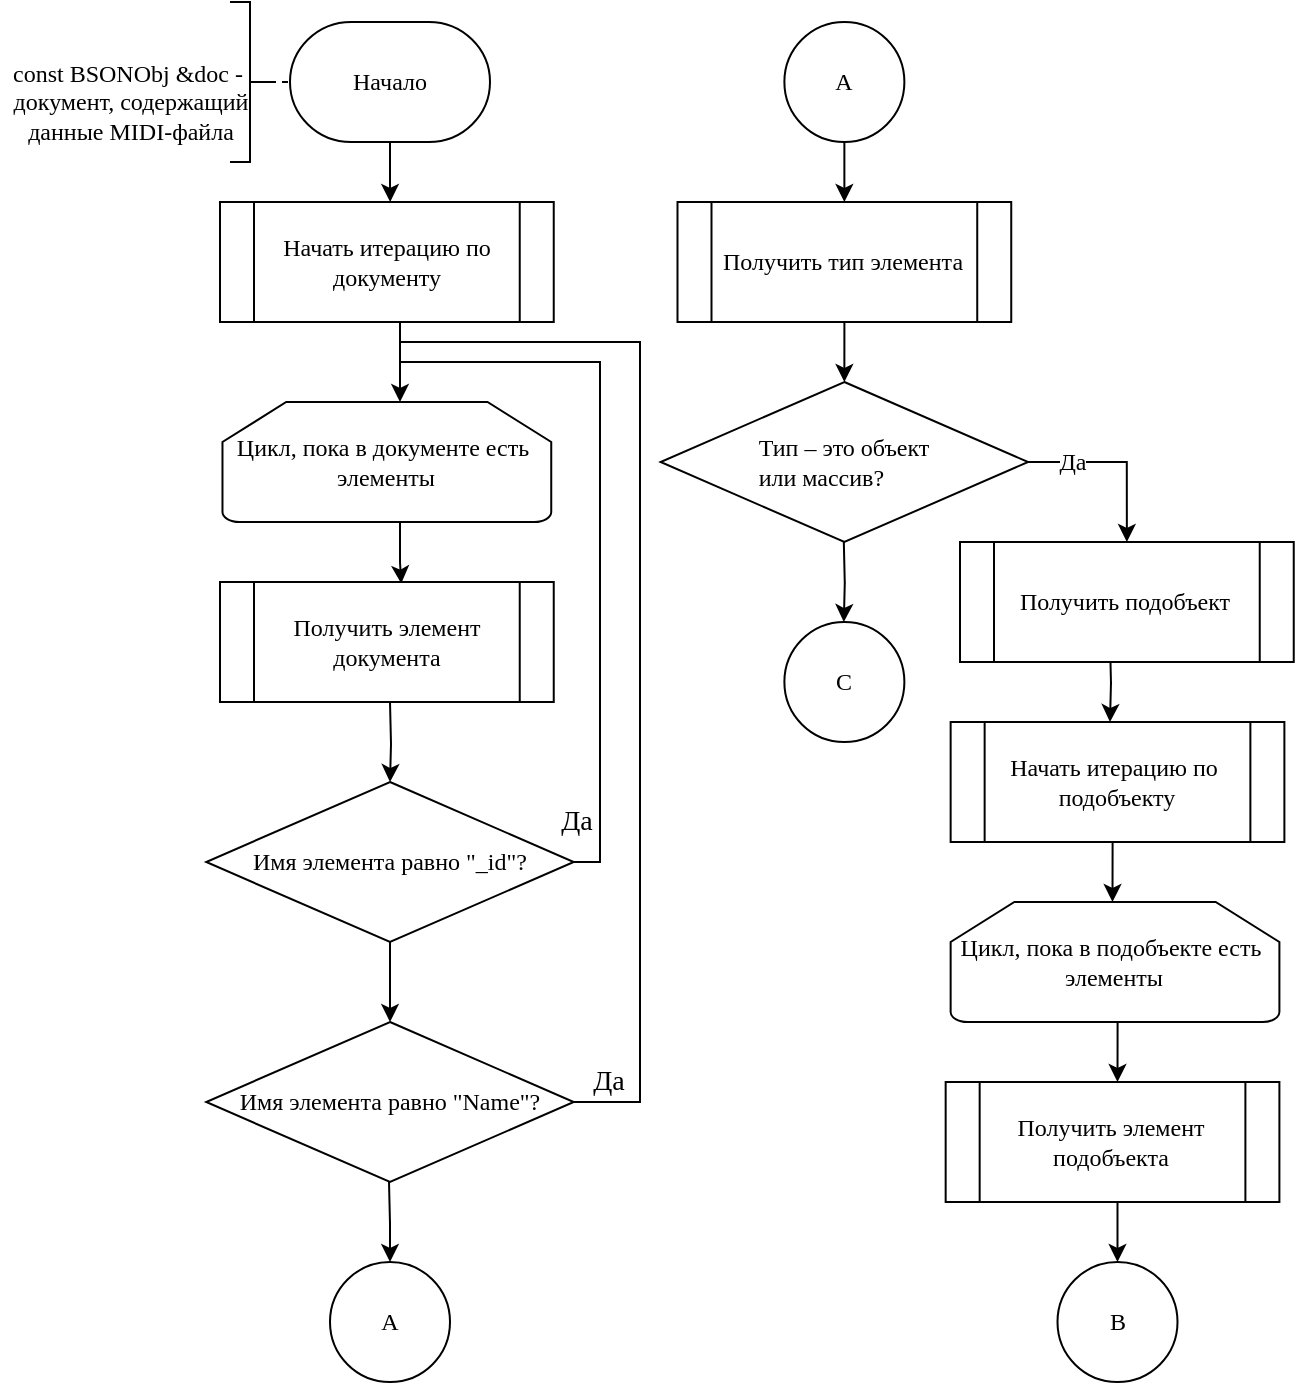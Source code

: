 <mxfile version="18.1.3" type="device"><diagram id="t8LjglrZgwKPNqo8UtxT" name="Page-1"><mxGraphModel dx="1355" dy="2482" grid="1" gridSize="10" guides="1" tooltips="1" connect="1" arrows="1" fold="1" page="1" pageScale="1" pageWidth="827" pageHeight="1169" math="0" shadow="0"><root><mxCell id="0"/><mxCell id="1" parent="0"/><mxCell id="xtfvUBuFmK7BWr3Jg3TW-275" style="edgeStyle=orthogonalEdgeStyle;rounded=0;orthogonalLoop=1;jettySize=auto;html=1;entryX=0;entryY=0.5;entryDx=0;entryDy=0;entryPerimeter=0;fontFamily=Times New Roman;dashed=1;" edge="1" parent="1" source="xtfvUBuFmK7BWr3Jg3TW-276"><mxGeometry relative="1" as="geometry"><mxPoint x="1115" y="-160" as="targetPoint"/></mxGeometry></mxCell><mxCell id="xtfvUBuFmK7BWr3Jg3TW-276" value="" style="strokeWidth=1;html=1;shape=mxgraph.flowchart.annotation_2;align=left;labelPosition=right;pointerEvents=1;rotation=-180;" vertex="1" parent="1"><mxGeometry x="1045" y="-200" width="20" height="80" as="geometry"/></mxCell><mxCell id="xtfvUBuFmK7BWr3Jg3TW-277" style="edgeStyle=orthogonalEdgeStyle;rounded=0;orthogonalLoop=1;jettySize=auto;html=1;fontFamily=Times New Roman;fontSize=12;" edge="1" parent="1" source="xtfvUBuFmK7BWr3Jg3TW-278"><mxGeometry relative="1" as="geometry"><mxPoint x="1125.095" y="-100" as="targetPoint"/></mxGeometry></mxCell><mxCell id="xtfvUBuFmK7BWr3Jg3TW-278" value="&lt;font face=&quot;Times New Roman&quot;&gt;Начало&lt;/font&gt;" style="strokeWidth=1;html=1;shape=mxgraph.flowchart.terminator;whiteSpace=wrap;" vertex="1" parent="1"><mxGeometry x="1075" y="-190" width="100" height="60" as="geometry"/></mxCell><mxCell id="xtfvUBuFmK7BWr3Jg3TW-279" value="const BSONObj &amp;amp;doc -&amp;nbsp;&lt;br&gt;документ, содержащий&lt;br&gt;данные MIDI-файла" style="text;html=1;align=center;verticalAlign=middle;resizable=0;points=[];autosize=1;strokeColor=none;fillColor=none;fontFamily=Times New Roman;" vertex="1" parent="1"><mxGeometry x="930" y="-175" width="130" height="50" as="geometry"/></mxCell><mxCell id="xtfvUBuFmK7BWr3Jg3TW-280" style="edgeStyle=orthogonalEdgeStyle;rounded=0;orthogonalLoop=1;jettySize=auto;html=1;exitX=0.5;exitY=1;exitDx=0;exitDy=0;fontFamily=Times New Roman;fontSize=12;" edge="1" parent="1" target="xtfvUBuFmK7BWr3Jg3TW-283"><mxGeometry relative="1" as="geometry"><mxPoint x="1125" y="150" as="sourcePoint"/><mxPoint x="1135.5" y="200" as="targetPoint"/></mxGeometry></mxCell><mxCell id="xtfvUBuFmK7BWr3Jg3TW-281" style="edgeStyle=orthogonalEdgeStyle;rounded=0;orthogonalLoop=1;jettySize=auto;html=1;fontFamily=Times New Roman;fontSize=14;startArrow=none;startFill=0;endArrow=none;endFill=0;" edge="1" parent="1" source="xtfvUBuFmK7BWr3Jg3TW-283"><mxGeometry relative="1" as="geometry"><mxPoint x="1130" y="-20" as="targetPoint"/><Array as="points"><mxPoint x="1230" y="230"/><mxPoint x="1230" y="-20"/></Array></mxGeometry></mxCell><mxCell id="xtfvUBuFmK7BWr3Jg3TW-282" value="Да" style="edgeLabel;html=1;align=center;verticalAlign=middle;resizable=0;points=[];fontSize=14;fontFamily=Times New Roman;" vertex="1" connectable="0" parent="xtfvUBuFmK7BWr3Jg3TW-281"><mxGeometry x="-0.976" y="3" relative="1" as="geometry"><mxPoint x="-4" y="-17" as="offset"/></mxGeometry></mxCell><mxCell id="xtfvUBuFmK7BWr3Jg3TW-283" value="&lt;div style=&quot;text-align: start;&quot;&gt;Имя элемента равно &quot;_id&quot;?&lt;/div&gt;" style="rhombus;whiteSpace=wrap;html=1;fontFamily=Times New Roman;fontSize=12;strokeWidth=1;" vertex="1" parent="1"><mxGeometry x="1033.13" y="190" width="183.75" height="80" as="geometry"/></mxCell><mxCell id="xtfvUBuFmK7BWr3Jg3TW-284" style="edgeStyle=orthogonalEdgeStyle;rounded=0;orthogonalLoop=1;jettySize=auto;html=1;fontFamily=Times New Roman;fontSize=14;startArrow=none;startFill=0;endArrow=none;endFill=0;" edge="1" parent="1" source="xtfvUBuFmK7BWr3Jg3TW-286"><mxGeometry relative="1" as="geometry"><mxPoint x="1130" y="-30" as="targetPoint"/><Array as="points"><mxPoint x="1250" y="350"/><mxPoint x="1250" y="-30"/></Array></mxGeometry></mxCell><mxCell id="xtfvUBuFmK7BWr3Jg3TW-285" value="Да" style="edgeLabel;html=1;align=center;verticalAlign=middle;resizable=0;points=[];fontSize=14;fontFamily=Times New Roman;" vertex="1" connectable="0" parent="xtfvUBuFmK7BWr3Jg3TW-284"><mxGeometry x="-0.938" relative="1" as="geometry"><mxPoint y="-10" as="offset"/></mxGeometry></mxCell><mxCell id="xtfvUBuFmK7BWr3Jg3TW-286" value="&lt;span style=&quot;text-align: start;&quot;&gt;Имя элемента равно &quot;Name&quot;?&lt;/span&gt;" style="rhombus;whiteSpace=wrap;html=1;fontFamily=Times New Roman;fontSize=12;strokeWidth=1;" vertex="1" parent="1"><mxGeometry x="1033.13" y="310" width="183.75" height="80" as="geometry"/></mxCell><mxCell id="xtfvUBuFmK7BWr3Jg3TW-287" style="edgeStyle=orthogonalEdgeStyle;rounded=0;orthogonalLoop=1;jettySize=auto;html=1;exitX=0.5;exitY=1;exitDx=0;exitDy=0;fontFamily=Times New Roman;fontSize=12;entryX=0.5;entryY=0;entryDx=0;entryDy=0;" edge="1" parent="1" source="xtfvUBuFmK7BWr3Jg3TW-283" target="xtfvUBuFmK7BWr3Jg3TW-286"><mxGeometry relative="1" as="geometry"><mxPoint x="1135" y="160" as="sourcePoint"/><mxPoint x="1135.1" y="200.058" as="targetPoint"/></mxGeometry></mxCell><mxCell id="xtfvUBuFmK7BWr3Jg3TW-288" style="edgeStyle=orthogonalEdgeStyle;rounded=0;orthogonalLoop=1;jettySize=auto;html=1;exitX=0.5;exitY=1;exitDx=0;exitDy=0;fontFamily=Times New Roman;fontSize=12;entryX=0.5;entryY=0;entryDx=0;entryDy=0;" edge="1" parent="1" target="xtfvUBuFmK7BWr3Jg3TW-289"><mxGeometry relative="1" as="geometry"><mxPoint x="1124.5" y="390" as="sourcePoint"/><mxPoint x="1124.5" y="430" as="targetPoint"/></mxGeometry></mxCell><mxCell id="xtfvUBuFmK7BWr3Jg3TW-289" value="А" style="ellipse;whiteSpace=wrap;html=1;aspect=fixed;fontFamily=Times New Roman;fontSize=12;strokeWidth=1;" vertex="1" parent="1"><mxGeometry x="1095" y="430" width="60" height="60" as="geometry"/></mxCell><mxCell id="xtfvUBuFmK7BWr3Jg3TW-290" style="edgeStyle=orthogonalEdgeStyle;rounded=0;orthogonalLoop=1;jettySize=auto;html=1;exitX=0.5;exitY=1;exitDx=0;exitDy=0;entryX=0.5;entryY=0;entryDx=0;entryDy=0;fontFamily=Times New Roman;fontSize=12;" edge="1" parent="1" target="xtfvUBuFmK7BWr3Jg3TW-308"><mxGeometry relative="1" as="geometry"><mxPoint x="1348.44" y="-10" as="targetPoint"/><mxPoint x="1345.94" y="-40" as="sourcePoint"/></mxGeometry></mxCell><mxCell id="xtfvUBuFmK7BWr3Jg3TW-291" value="C" style="ellipse;whiteSpace=wrap;html=1;aspect=fixed;fontFamily=Times New Roman;fontSize=12;strokeWidth=1;" vertex="1" parent="1"><mxGeometry x="1322.19" y="110" width="60" height="60" as="geometry"/></mxCell><mxCell id="xtfvUBuFmK7BWr3Jg3TW-292" style="edgeStyle=orthogonalEdgeStyle;rounded=0;orthogonalLoop=1;jettySize=auto;html=1;exitX=0.5;exitY=1;exitDx=0;exitDy=0;entryX=0.5;entryY=0;entryDx=0;entryDy=0;fontFamily=Times New Roman;fontSize=14;startArrow=none;startFill=0;endArrow=classic;endFill=1;" edge="1" parent="1" source="xtfvUBuFmK7BWr3Jg3TW-293" target="xtfvUBuFmK7BWr3Jg3TW-307"><mxGeometry relative="1" as="geometry"/></mxCell><mxCell id="xtfvUBuFmK7BWr3Jg3TW-293" value="А" style="ellipse;whiteSpace=wrap;html=1;aspect=fixed;fontFamily=Times New Roman;fontSize=12;strokeWidth=1;" vertex="1" parent="1"><mxGeometry x="1322.19" y="-190" width="60" height="60" as="geometry"/></mxCell><mxCell id="xtfvUBuFmK7BWr3Jg3TW-294" style="edgeStyle=orthogonalEdgeStyle;rounded=0;orthogonalLoop=1;jettySize=auto;html=1;exitX=1;exitY=0.5;exitDx=0;exitDy=0;entryX=0.5;entryY=0;entryDx=0;entryDy=0;fontFamily=Times New Roman;fontSize=12;endArrow=classic;endFill=1;" edge="1" parent="1" source="xtfvUBuFmK7BWr3Jg3TW-308" target="xtfvUBuFmK7BWr3Jg3TW-309"><mxGeometry relative="1" as="geometry"><mxPoint x="1448.75" y="30.0" as="sourcePoint"/><mxPoint x="1485" y="60.0" as="targetPoint"/></mxGeometry></mxCell><mxCell id="xtfvUBuFmK7BWr3Jg3TW-295" value="Да" style="edgeLabel;html=1;align=center;verticalAlign=middle;resizable=0;points=[];fontSize=12;fontFamily=Times New Roman;" vertex="1" connectable="0" parent="xtfvUBuFmK7BWr3Jg3TW-294"><mxGeometry x="-0.222" y="-1" relative="1" as="geometry"><mxPoint x="-13" y="-1" as="offset"/></mxGeometry></mxCell><mxCell id="xtfvUBuFmK7BWr3Jg3TW-296" style="edgeStyle=orthogonalEdgeStyle;rounded=0;orthogonalLoop=1;jettySize=auto;html=1;exitX=0.5;exitY=1;exitDx=0;exitDy=0;entryX=0.5;entryY=0;entryDx=0;entryDy=0;fontFamily=Times New Roman;fontSize=12;endArrow=classic;endFill=1;" edge="1" parent="1"><mxGeometry relative="1" as="geometry"><mxPoint x="1351.91" y="70.0" as="sourcePoint"/><mxPoint x="1351.91" y="110" as="targetPoint"/></mxGeometry></mxCell><mxCell id="xtfvUBuFmK7BWr3Jg3TW-297" style="edgeStyle=orthogonalEdgeStyle;rounded=0;orthogonalLoop=1;jettySize=auto;html=1;exitX=0.5;exitY=1;exitDx=0;exitDy=0;fontFamily=Times New Roman;fontSize=12;entryX=0.5;entryY=0;entryDx=0;entryDy=0;" edge="1" parent="1"><mxGeometry relative="1" as="geometry"><mxPoint x="1485" y="120.0" as="sourcePoint"/><mxPoint x="1485" y="160" as="targetPoint"/></mxGeometry></mxCell><mxCell id="xtfvUBuFmK7BWr3Jg3TW-298" style="edgeStyle=orthogonalEdgeStyle;rounded=0;orthogonalLoop=1;jettySize=auto;html=1;exitX=0.5;exitY=1;exitDx=0;exitDy=0;fontFamily=Times New Roman;fontSize=12;entryX=0.5;entryY=0;entryDx=0;entryDy=0;entryPerimeter=0;" edge="1" parent="1"><mxGeometry relative="1" as="geometry"><mxPoint x="1485" y="220" as="sourcePoint"/><mxPoint x="1486.25" y="250" as="targetPoint"/></mxGeometry></mxCell><mxCell id="xtfvUBuFmK7BWr3Jg3TW-299" style="edgeStyle=orthogonalEdgeStyle;rounded=0;orthogonalLoop=1;jettySize=auto;html=1;exitX=0.5;exitY=1;exitDx=0;exitDy=0;fontFamily=Times New Roman;fontSize=12;exitPerimeter=0;entryX=0.5;entryY=0;entryDx=0;entryDy=0;" edge="1" parent="1"><mxGeometry relative="1" as="geometry"><mxPoint x="1486.25" y="310" as="sourcePoint"/><mxPoint x="1488.75" y="340" as="targetPoint"/></mxGeometry></mxCell><mxCell id="xtfvUBuFmK7BWr3Jg3TW-300" style="edgeStyle=orthogonalEdgeStyle;rounded=0;orthogonalLoop=1;jettySize=auto;html=1;exitX=0.5;exitY=1;exitDx=0;exitDy=0;fontFamily=Times New Roman;fontSize=12;entryX=0.5;entryY=0;entryDx=0;entryDy=0;" edge="1" parent="1" target="xtfvUBuFmK7BWr3Jg3TW-301"><mxGeometry relative="1" as="geometry"><mxPoint x="1488.75" y="400" as="sourcePoint"/><mxPoint x="1488.5" y="450" as="targetPoint"/></mxGeometry></mxCell><mxCell id="xtfvUBuFmK7BWr3Jg3TW-301" value="B" style="ellipse;whiteSpace=wrap;html=1;aspect=fixed;fontFamily=Times New Roman;fontSize=12;strokeWidth=1;" vertex="1" parent="1"><mxGeometry x="1458.75" y="430" width="60" height="60" as="geometry"/></mxCell><mxCell id="xtfvUBuFmK7BWr3Jg3TW-302" style="edgeStyle=orthogonalEdgeStyle;rounded=0;orthogonalLoop=1;jettySize=auto;html=1;exitX=0.5;exitY=1;exitDx=0;exitDy=0;fontFamily=Times New Roman;fontSize=14;startArrow=none;startFill=0;endArrow=classic;endFill=1;" edge="1" parent="1" source="xtfvUBuFmK7BWr3Jg3TW-303" target="xtfvUBuFmK7BWr3Jg3TW-305"><mxGeometry relative="1" as="geometry"><Array as="points"><mxPoint x="1130" y="-40"/></Array></mxGeometry></mxCell><mxCell id="xtfvUBuFmK7BWr3Jg3TW-303" value="&lt;p style=&quot;margin: 0cm;&quot; class=&quot;MsoNormal&quot;&gt;Начать итерацию по документу&lt;/p&gt;" style="shape=process;whiteSpace=wrap;html=1;backgroundOutline=1;fontFamily=Times New Roman;fontSize=12;strokeWidth=1;" vertex="1" parent="1"><mxGeometry x="1040" y="-100" width="166.87" height="60" as="geometry"/></mxCell><mxCell id="xtfvUBuFmK7BWr3Jg3TW-304" style="edgeStyle=orthogonalEdgeStyle;rounded=0;orthogonalLoop=1;jettySize=auto;html=1;entryX=0.543;entryY=0.013;entryDx=0;entryDy=0;fontFamily=Times New Roman;fontSize=14;startArrow=none;startFill=0;endArrow=classic;endFill=1;entryPerimeter=0;" edge="1" parent="1" source="xtfvUBuFmK7BWr3Jg3TW-305" target="xtfvUBuFmK7BWr3Jg3TW-306"><mxGeometry relative="1" as="geometry"><Array as="points"><mxPoint x="1130" y="80"/><mxPoint x="1131" y="80"/></Array></mxGeometry></mxCell><mxCell id="xtfvUBuFmK7BWr3Jg3TW-305" value="&lt;font face=&quot;Times New Roman&quot;&gt;Цикл, пока в документе есть&amp;nbsp;&lt;br&gt;элементы&lt;br&gt;&lt;/font&gt;" style="strokeWidth=1;html=1;shape=mxgraph.flowchart.loop_limit;whiteSpace=wrap;" vertex="1" parent="1"><mxGeometry x="1041.24" width="164.38" height="60" as="geometry"/></mxCell><mxCell id="xtfvUBuFmK7BWr3Jg3TW-306" value="&lt;p style=&quot;margin: 0cm;&quot; class=&quot;MsoNormal&quot;&gt;Получить элемент&lt;/p&gt;&lt;p style=&quot;margin: 0cm;&quot; class=&quot;MsoNormal&quot;&gt;документа&lt;/p&gt;" style="shape=process;whiteSpace=wrap;html=1;backgroundOutline=1;fontFamily=Times New Roman;fontSize=12;strokeWidth=1;" vertex="1" parent="1"><mxGeometry x="1040" y="90" width="166.87" height="60" as="geometry"/></mxCell><mxCell id="xtfvUBuFmK7BWr3Jg3TW-307" value="&lt;p style=&quot;margin: 0cm;&quot; class=&quot;MsoNormal&quot;&gt;Получить тип элемента&lt;/p&gt;" style="shape=process;whiteSpace=wrap;html=1;backgroundOutline=1;fontFamily=Times New Roman;fontSize=12;strokeWidth=1;" vertex="1" parent="1"><mxGeometry x="1268.75" y="-100" width="166.87" height="60" as="geometry"/></mxCell><mxCell id="xtfvUBuFmK7BWr3Jg3TW-308" value="&lt;div style=&quot;text-align: start;&quot;&gt;Тип – это объект&lt;/div&gt;&lt;div style=&quot;text-align: start;&quot;&gt;или массив?&lt;/div&gt;" style="rhombus;whiteSpace=wrap;html=1;fontFamily=Times New Roman;fontSize=12;strokeWidth=1;" vertex="1" parent="1"><mxGeometry x="1260.31" y="-10" width="183.75" height="80" as="geometry"/></mxCell><mxCell id="xtfvUBuFmK7BWr3Jg3TW-309" value="&lt;p style=&quot;margin: 0cm;&quot; class=&quot;MsoNormal&quot;&gt;Получить подобъект&lt;/p&gt;" style="shape=process;whiteSpace=wrap;html=1;backgroundOutline=1;fontFamily=Times New Roman;fontSize=12;strokeWidth=1;" vertex="1" parent="1"><mxGeometry x="1410" y="70" width="166.87" height="60" as="geometry"/></mxCell><mxCell id="xtfvUBuFmK7BWr3Jg3TW-310" value="&lt;p style=&quot;margin: 0cm;&quot; class=&quot;MsoNormal&quot;&gt;Начать итерацию по&amp;nbsp;&lt;/p&gt;&lt;p style=&quot;margin: 0cm;&quot; class=&quot;MsoNormal&quot;&gt;подобъекту&lt;/p&gt;" style="shape=process;whiteSpace=wrap;html=1;backgroundOutline=1;fontFamily=Times New Roman;fontSize=12;strokeWidth=1;" vertex="1" parent="1"><mxGeometry x="1405.32" y="160" width="166.87" height="60" as="geometry"/></mxCell><mxCell id="xtfvUBuFmK7BWr3Jg3TW-311" value="&lt;font face=&quot;Times New Roman&quot;&gt;Цикл, пока в подобъекте есть&amp;nbsp;&lt;br&gt;элементы&lt;br&gt;&lt;/font&gt;" style="strokeWidth=1;html=1;shape=mxgraph.flowchart.loop_limit;whiteSpace=wrap;" vertex="1" parent="1"><mxGeometry x="1405.32" y="250" width="164.38" height="60" as="geometry"/></mxCell><mxCell id="xtfvUBuFmK7BWr3Jg3TW-312" value="&lt;p style=&quot;margin: 0cm;&quot; class=&quot;MsoNormal&quot;&gt;Получить элемент&lt;/p&gt;&lt;p style=&quot;margin: 0cm;&quot; class=&quot;MsoNormal&quot;&gt;подобъекта&lt;/p&gt;" style="shape=process;whiteSpace=wrap;html=1;backgroundOutline=1;fontFamily=Times New Roman;fontSize=12;strokeWidth=1;" vertex="1" parent="1"><mxGeometry x="1402.83" y="340" width="166.87" height="60" as="geometry"/></mxCell></root></mxGraphModel></diagram></mxfile>